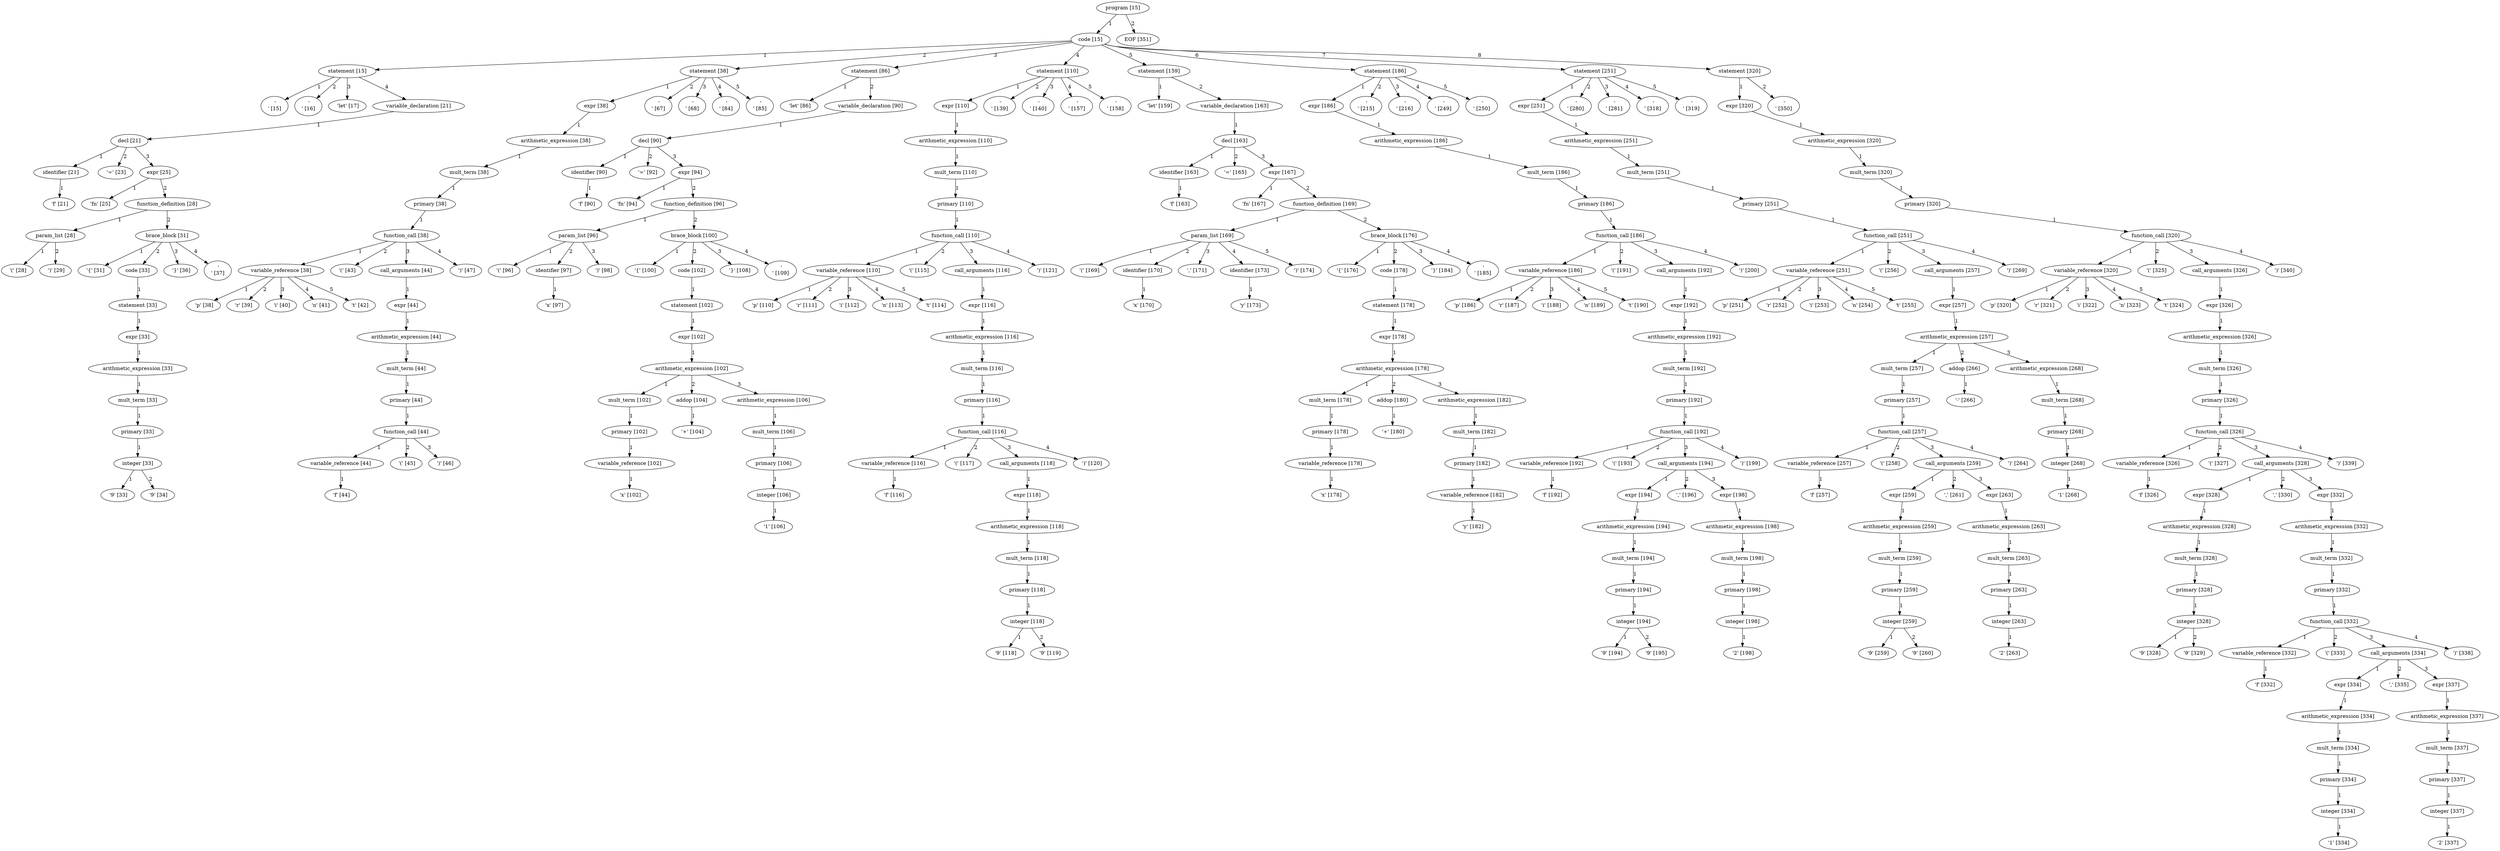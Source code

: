 digraph arpeggio_graph {
1825541896768 [label="program [15]"];
1825541896768->1825541895616 [label="1"]

1825541895616 [label="code [15]"];
1825541895616->1825539228992 [label="1"]

1825539228992 [label="statement [15]"];
1825539228992->1825539109600 [label="1"]

1825539109600 [label=" '\n' [15]"];
1825539228992->1825539109712 [label="2"]

1825539109712 [label=" '\n' [16]"];
1825539228992->1825539109824 [label="3"]

1825539109824 [label=" 'let' [17]"];
1825539228992->1825539229120 [label="4"]

1825539229120 [label="variable_declaration [21]"];
1825539229120->1825539229504 [label="1"]

1825539229504 [label="decl [21]"];
1825539229504->1825539228224 [label="1"]

1825539228224 [label="identifier [21]"];
1825539228224->1825539109936 [label="1"]

1825539109936 [label=" 'f' [21]"];
1825539229504->1825539110048 [label="2"]

1825539110048 [label=" '=' [23]"];
1825539229504->1825539229632 [label="3"]

1825539229632 [label="expr [25]"];
1825539229632->1825539110160 [label="1"]

1825539110160 [label=" 'fn' [25]"];
1825539229632->1825539229760 [label="2"]

1825539229760 [label="function_definition [28]"];
1825539229760->1825539228480 [label="1"]

1825539228480 [label="param_list [28]"];
1825539228480->1825539110384 [label="1"]

1825539110384 [label=" '(' [28]"];
1825539228480->1825539110496 [label="2"]

1825539110496 [label=" ')' [29]"];
1825539229760->1825539229888 [label="2"]

1825539229888 [label="brace_block [31]"];
1825539229888->1825539110272 [label="1"]

1825539110272 [label=" '{' [31]"];
1825539229888->1825541894208 [label="2"]

1825541894208 [label="code [33]"];
1825541894208->1825539231552 [label="1"]

1825539231552 [label="statement [33]"];
1825539231552->1825539231424 [label="1"]

1825539231424 [label="expr [33]"];
1825539231424->1825539231296 [label="1"]

1825539231296 [label="arithmetic_expression [33]"];
1825539231296->1825539231168 [label="1"]

1825539231168 [label="mult_term [33]"];
1825539231168->1825539231040 [label="1"]

1825539231040 [label="primary [33]"];
1825539231040->1825539230912 [label="1"]

1825539230912 [label="integer [33]"];
1825539230912->1825539112176 [label="1"]

1825539112176 [label=" '9' [33]"];
1825539230912->1825539112288 [label="2"]

1825539112288 [label=" '9' [34]"];
1825539229888->1825539112400 [label="3"]

1825539112400 [label=" '}' [36]"];
1825539229888->1825539112512 [label="4"]

1825539112512 [label=" '\n' [37]"];
1825541895616->1825539230144 [label="2"]

1825539230144 [label="statement [38]"];
1825539230144->1825620880832 [label="1"]

1825620880832 [label="expr [38]"];
1825620880832->1825620880704 [label="1"]

1825620880704 [label="arithmetic_expression [38]"];
1825620880704->1825620880576 [label="1"]

1825620880576 [label="mult_term [38]"];
1825620880576->1825620880448 [label="1"]

1825620880448 [label="primary [38]"];
1825620880448->1825620880320 [label="1"]

1825620880320 [label="function_call [38]"];
1825620880320->1825614965440 [label="1"]

1825614965440 [label="variable_reference [38]"];
1825614965440->1825611185056 [label="1"]

1825611185056 [label=" 'p' [38]"];
1825614965440->1825611185168 [label="2"]

1825611185168 [label=" 'r' [39]"];
1825614965440->1825611185280 [label="3"]

1825611185280 [label=" 'i' [40]"];
1825614965440->1825611185392 [label="4"]

1825611185392 [label=" 'n' [41]"];
1825614965440->1825611185504 [label="5"]

1825611185504 [label=" 't' [42]"];
1825620880320->1825611185616 [label="2"]

1825611185616 [label=" '(' [43]"];
1825620880320->1825620880192 [label="3"]

1825620880192 [label="call_arguments [44]"];
1825620880192->1825620880064 [label="1"]

1825620880064 [label="expr [44]"];
1825620880064->1825620879936 [label="1"]

1825620879936 [label="arithmetic_expression [44]"];
1825620879936->1825620879808 [label="1"]

1825620879808 [label="mult_term [44]"];
1825620879808->1825620879680 [label="1"]

1825620879680 [label="primary [44]"];
1825620879680->1825620879552 [label="1"]

1825620879552 [label="function_call [44]"];
1825620879552->1825620879424 [label="1"]

1825620879424 [label="variable_reference [44]"];
1825620879424->1825619953584 [label="1"]

1825619953584 [label=" 'f' [44]"];
1825620879552->1825619953696 [label="2"]

1825619953696 [label=" '(' [45]"];
1825620879552->1825619953808 [label="3"]

1825619953808 [label=" ')' [46]"];
1825620880320->1825619953920 [label="4"]

1825619953920 [label=" ')' [47]"];
1825539230144->1825619954032 [label="2"]

1825619954032 [label=" '\n' [67]"];
1825539230144->1825619954144 [label="3"]

1825619954144 [label=" '\n' [68]"];
1825539230144->1825619954592 [label="4"]

1825619954592 [label=" '\n' [84]"];
1825539230144->1825619954704 [label="5"]

1825619954704 [label=" '\n' [85]"];
1825541895616->1825539230016 [label="3"]

1825539230016 [label="statement [86]"];
1825539230016->1825539112848 [label="1"]

1825539112848 [label=" 'let' [86]"];
1825539230016->1825539230784 [label="2"]

1825539230784 [label="variable_declaration [90]"];
1825539230784->1825538671552 [label="1"]

1825538671552 [label="decl [90]"];
1825538671552->1825539228608 [label="1"]

1825539228608 [label="identifier [90]"];
1825539228608->1825539110608 [label="1"]

1825539110608 [label=" 'f' [90]"];
1825538671552->1825539110720 [label="2"]

1825539110720 [label=" '=' [92]"];
1825538671552->1825538672192 [label="3"]

1825538672192 [label="expr [94]"];
1825538672192->1825539111952 [label="1"]

1825539111952 [label=" 'fn' [94]"];
1825538672192->1825538671168 [label="2"]

1825538671168 [label="function_definition [96]"];
1825538671168->1825539228736 [label="1"]

1825539228736 [label="param_list [96]"];
1825539228736->1825539111280 [label="1"]

1825539111280 [label=" '(' [96]"];
1825539228736->1825539230656 [label="2"]

1825539230656 [label="identifier [97]"];
1825539230656->1825539111392 [label="1"]

1825539111392 [label=" 'x' [97]"];
1825539228736->1825539111056 [label="3"]

1825539111056 [label=" ')' [98]"];
1825538671168->1825538934336 [label="2"]

1825538934336 [label="brace_block [100]"];
1825538934336->1825539111168 [label="1"]

1825539111168 [label=" '{' [100]"];
1825538934336->1825541895232 [label="2"]

1825541895232 [label="code [102]"];
1825541895232->1825541894848 [label="1"]

1825541894848 [label="statement [102]"];
1825541894848->1825541894720 [label="1"]

1825541894720 [label="expr [102]"];
1825541894720->1825541894592 [label="1"]

1825541894592 [label="arithmetic_expression [102]"];
1825541894592->1825541895104 [label="1"]

1825541895104 [label="mult_term [102]"];
1825541895104->1825541894976 [label="1"]

1825541894976 [label="primary [102]"];
1825541894976->1825541896128 [label="1"]

1825541896128 [label="variable_reference [102]"];
1825541896128->1825539804064 [label="1"]

1825539804064 [label=" 'x' [102]"];
1825541894592->1825541897280 [label="2"]

1825541897280 [label="addop [104]"];
1825541897280->1825539803952 [label="1"]

1825539803952 [label=" '+' [104]"];
1825541894592->1825541894464 [label="3"]

1825541894464 [label="arithmetic_expression [106]"];
1825541894464->1825541894336 [label="1"]

1825541894336 [label="mult_term [106]"];
1825541894336->1825541895744 [label="1"]

1825541895744 [label="primary [106]"];
1825541895744->1825541896256 [label="1"]

1825541896256 [label="integer [106]"];
1825541896256->1825539804624 [label="1"]

1825539804624 [label=" '1' [106]"];
1825538934336->1825539804512 [label="3"]

1825539804512 [label=" '}' [108]"];
1825538934336->1825539804736 [label="4"]

1825539804736 [label=" '\n' [109]"];
1825541895616->1825539229376 [label="4"]

1825539229376 [label="statement [110]"];
1825539229376->1825553230272 [label="1"]

1825553230272 [label="expr [110]"];
1825553230272->1825553230144 [label="1"]

1825553230144 [label="arithmetic_expression [110]"];
1825553230144->1825553230016 [label="1"]

1825553230016 [label="mult_term [110]"];
1825553230016->1825553229888 [label="1"]

1825553229888 [label="primary [110]"];
1825553229888->1825553229760 [label="1"]

1825553229760 [label="function_call [110]"];
1825553229760->1825544188864 [label="1"]

1825544188864 [label="variable_reference [110]"];
1825544188864->1825544184096 [label="1"]

1825544184096 [label=" 'p' [110]"];
1825544188864->1825544184208 [label="2"]

1825544184208 [label=" 'r' [111]"];
1825544188864->1825544184320 [label="3"]

1825544184320 [label=" 'i' [112]"];
1825544188864->1825544184432 [label="4"]

1825544184432 [label=" 'n' [113]"];
1825544188864->1825544184544 [label="5"]

1825544184544 [label=" 't' [114]"];
1825553229760->1825544184656 [label="2"]

1825544184656 [label=" '(' [115]"];
1825553229760->1825553229632 [label="3"]

1825553229632 [label="call_arguments [116]"];
1825553229632->1825553229504 [label="1"]

1825553229504 [label="expr [116]"];
1825553229504->1825553229376 [label="1"]

1825553229376 [label="arithmetic_expression [116]"];
1825553229376->1825553229248 [label="1"]

1825553229248 [label="mult_term [116]"];
1825553229248->1825553229120 [label="1"]

1825553229120 [label="primary [116]"];
1825553229120->1825553228992 [label="1"]

1825553228992 [label="function_call [116]"];
1825553228992->1825552660416 [label="1"]

1825552660416 [label="variable_reference [116]"];
1825552660416->1825547775664 [label="1"]

1825547775664 [label=" 'f' [116]"];
1825553228992->1825547775776 [label="2"]

1825547775776 [label=" '(' [117]"];
1825553228992->1825553228864 [label="3"]

1825553228864 [label="call_arguments [118]"];
1825553228864->1825553228736 [label="1"]

1825553228736 [label="expr [118]"];
1825553228736->1825553228608 [label="1"]

1825553228608 [label="arithmetic_expression [118]"];
1825553228608->1825553228480 [label="1"]

1825553228480 [label="mult_term [118]"];
1825553228480->1825553228352 [label="1"]

1825553228352 [label="primary [118]"];
1825553228352->1825553228224 [label="1"]

1825553228224 [label="integer [118]"];
1825553228224->1825552967152 [label="1"]

1825552967152 [label=" '9' [118]"];
1825553228224->1825552967264 [label="2"]

1825552967264 [label=" '9' [119]"];
1825553228992->1825552967376 [label="4"]

1825552967376 [label=" ')' [120]"];
1825553229760->1825552967488 [label="4"]

1825552967488 [label=" ')' [121]"];
1825539229376->1825552967600 [label="2"]

1825552967600 [label=" '\n' [139]"];
1825539229376->1825552967712 [label="3"]

1825552967712 [label=" '\n' [140]"];
1825539229376->1825552968160 [label="4"]

1825552968160 [label=" '\n' [157]"];
1825539229376->1825552968272 [label="5"]

1825552968272 [label=" '\n' [158]"];
1825541895616->1825541896640 [label="5"]

1825541896640 [label="statement [159]"];
1825541896640->1825538647312 [label="1"]

1825538647312 [label=" 'let' [159]"];
1825541896640->1825541896384 [label="2"]

1825541896384 [label="variable_declaration [163]"];
1825541896384->1825538819648 [label="1"]

1825538819648 [label="decl [163]"];
1825538819648->1825539229248 [label="1"]

1825539229248 [label="identifier [163]"];
1825539229248->1825539111728 [label="1"]

1825539111728 [label=" 'f' [163]"];
1825538819648->1825539112736 [label="2"]

1825539112736 [label=" '=' [165]"];
1825538819648->1825538820160 [label="3"]

1825538820160 [label="expr [167]"];
1825538820160->1825539110832 [label="1"]

1825539110832 [label=" 'fn' [167]"];
1825538820160->1825538819264 [label="2"]

1825538819264 [label="function_definition [169]"];
1825538819264->1825539230528 [label="1"]

1825539230528 [label="param_list [169]"];
1825539230528->1825539111616 [label="1"]

1825539111616 [label=" '(' [169]"];
1825539230528->1825539230272 [label="2"]

1825539230272 [label="identifier [170]"];
1825539230272->1825539111504 [label="1"]

1825539111504 [label=" 'x' [170]"];
1825539230528->1825539111840 [label="3"]

1825539111840 [label=" ',' [171]"];
1825539230528->1825539230400 [label="4"]

1825539230400 [label="identifier [173]"];
1825539230400->1825539112624 [label="1"]

1825539112624 [label=" 'y' [173]"];
1825539230528->1825539112064 [label="5"]

1825539112064 [label=" ')' [174]"];
1825538819264->1825538819776 [label="2"]

1825538819776 [label="brace_block [176]"];
1825538819776->1825507804992 [label="1"]

1825507804992 [label=" '{' [176]"];
1825538819776->1825614963008 [label="2"]

1825614963008 [label="code [178]"];
1825614963008->1825614963136 [label="1"]

1825614963136 [label="statement [178]"];
1825614963136->1825614963264 [label="1"]

1825614963264 [label="expr [178]"];
1825614963264->1825614965184 [label="1"]

1825614965184 [label="arithmetic_expression [178]"];
1825614965184->1825614965568 [label="1"]

1825614965568 [label="mult_term [178]"];
1825614965568->1825614965696 [label="1"]

1825614965696 [label="primary [178]"];
1825614965696->1825614965824 [label="1"]

1825614965824 [label="variable_reference [178]"];
1825614965824->1825544812688 [label="1"]

1825544812688 [label=" 'x' [178]"];
1825614965184->1825614966592 [label="2"]

1825614966592 [label="addop [180]"];
1825614966592->1825544810896 [label="1"]

1825544810896 [label=" '+' [180]"];
1825614965184->1825614965312 [label="3"]

1825614965312 [label="arithmetic_expression [182]"];
1825614965312->1825614964416 [label="1"]

1825614964416 [label="mult_term [182]"];
1825614964416->1825614964544 [label="1"]

1825614964544 [label="primary [182]"];
1825614964544->1825614964672 [label="1"]

1825614964672 [label="variable_reference [182]"];
1825614964672->1825544811904 [label="1"]

1825544811904 [label=" 'y' [182]"];
1825538819776->1825544812016 [label="3"]

1825544812016 [label=" '}' [184]"];
1825538819776->1825544811792 [label="4"]

1825544811792 [label=" '\n' [185]"];
1825541895616->1825541895488 [label="6"]

1825541895488 [label="statement [186]"];
1825541895488->1825606015936 [label="1"]

1825606015936 [label="expr [186]"];
1825606015936->1825606015808 [label="1"]

1825606015808 [label="arithmetic_expression [186]"];
1825606015808->1825606015680 [label="1"]

1825606015680 [label="mult_term [186]"];
1825606015680->1825606015552 [label="1"]

1825606015552 [label="primary [186]"];
1825606015552->1825606015424 [label="1"]

1825606015424 [label="function_call [186]"];
1825606015424->1825582618304 [label="1"]

1825582618304 [label="variable_reference [186]"];
1825582618304->1825582547568 [label="1"]

1825582547568 [label=" 'p' [186]"];
1825582618304->1825582547680 [label="2"]

1825582547680 [label=" 'r' [187]"];
1825582618304->1825582547792 [label="3"]

1825582547792 [label=" 'i' [188]"];
1825582618304->1825582547904 [label="4"]

1825582547904 [label=" 'n' [189]"];
1825582618304->1825582548016 [label="5"]

1825582548016 [label=" 't' [190]"];
1825606015424->1825582548128 [label="2"]

1825582548128 [label=" '(' [191]"];
1825606015424->1825606015296 [label="3"]

1825606015296 [label="call_arguments [192]"];
1825606015296->1825606015168 [label="1"]

1825606015168 [label="expr [192]"];
1825606015168->1825606015040 [label="1"]

1825606015040 [label="arithmetic_expression [192]"];
1825606015040->1825606014912 [label="1"]

1825606014912 [label="mult_term [192]"];
1825606014912->1825606014784 [label="1"]

1825606014784 [label="primary [192]"];
1825606014784->1825606014656 [label="1"]

1825606014656 [label="function_call [192]"];
1825606014656->1825604623808 [label="1"]

1825604623808 [label="variable_reference [192]"];
1825604623808->1825604221968 [label="1"]

1825604221968 [label=" 'f' [192]"];
1825606014656->1825604222080 [label="2"]

1825604222080 [label=" '(' [193]"];
1825606014656->1825606014528 [label="3"]

1825606014528 [label="call_arguments [194]"];
1825606014528->1825605315008 [label="1"]

1825605315008 [label="expr [194]"];
1825605315008->1825605314880 [label="1"]

1825605314880 [label="arithmetic_expression [194]"];
1825605314880->1825605314752 [label="1"]

1825605314752 [label="mult_term [194]"];
1825605314752->1825605314624 [label="1"]

1825605314624 [label="primary [194]"];
1825605314624->1825605314496 [label="1"]

1825605314496 [label="integer [194]"];
1825605314496->1825605399376 [label="1"]

1825605399376 [label=" '9' [194]"];
1825605314496->1825605399488 [label="2"]

1825605399488 [label=" '9' [195]"];
1825606014528->1825605399600 [label="2"]

1825605399600 [label=" ',' [196]"];
1825606014528->1825606014400 [label="3"]

1825606014400 [label="expr [198]"];
1825606014400->1825606014272 [label="1"]

1825606014272 [label="arithmetic_expression [198]"];
1825606014272->1825606014144 [label="1"]

1825606014144 [label="mult_term [198]"];
1825606014144->1825606014016 [label="1"]

1825606014016 [label="primary [198]"];
1825606014016->1825606013888 [label="1"]

1825606013888 [label="integer [198]"];
1825606013888->1825605400496 [label="1"]

1825605400496 [label=" '2' [198]"];
1825606014656->1825605400608 [label="4"]

1825605400608 [label=" ')' [199]"];
1825606015424->1825605400720 [label="4"]

1825605400720 [label=" ')' [200]"];
1825541895488->1825605400832 [label="2"]

1825605400832 [label=" '\n' [215]"];
1825541895488->1825605400944 [label="3"]

1825605400944 [label=" '\n' [216]"];
1825541895488->1825605401392 [label="4"]

1825605401392 [label=" '\n' [249]"];
1825541895488->1825605401504 [label="5"]

1825605401504 [label=" '\n' [250]"];
1825541895616->1825541897536 [label="7"]

1825541897536 [label="statement [251]"];
1825541897536->1825568934208 [label="1"]

1825568934208 [label="expr [251]"];
1825568934208->1825568934080 [label="1"]

1825568934080 [label="arithmetic_expression [251]"];
1825568934080->1825568933952 [label="1"]

1825568933952 [label="mult_term [251]"];
1825568933952->1825568933824 [label="1"]

1825568933824 [label="primary [251]"];
1825568933824->1825568933696 [label="1"]

1825568933696 [label="function_call [251]"];
1825568933696->1825557471296 [label="1"]

1825557471296 [label="variable_reference [251]"];
1825557471296->1825556577744 [label="1"]

1825556577744 [label=" 'p' [251]"];
1825557471296->1825556577856 [label="2"]

1825556577856 [label=" 'r' [252]"];
1825557471296->1825556577968 [label="3"]

1825556577968 [label=" 'i' [253]"];
1825557471296->1825556578080 [label="4"]

1825556578080 [label=" 'n' [254]"];
1825557471296->1825556578192 [label="5"]

1825556578192 [label=" 't' [255]"];
1825568933696->1825557475392 [label="2"]

1825557475392 [label=" '(' [256]"];
1825568933696->1825568933568 [label="3"]

1825568933568 [label="call_arguments [257]"];
1825568933568->1825568933440 [label="1"]

1825568933440 [label="expr [257]"];
1825568933440->1825568933312 [label="1"]

1825568933312 [label="arithmetic_expression [257]"];
1825568933312->1825568702144 [label="1"]

1825568702144 [label="mult_term [257]"];
1825568702144->1825568702016 [label="1"]

1825568702016 [label="primary [257]"];
1825568702016->1825568701888 [label="1"]

1825568701888 [label="function_call [257]"];
1825568701888->1825559758144 [label="1"]

1825559758144 [label="variable_reference [257]"];
1825559758144->1825559394336 [label="1"]

1825559394336 [label=" 'f' [257]"];
1825568701888->1825559394448 [label="2"]

1825559394448 [label=" '(' [258]"];
1825568701888->1825568701760 [label="3"]

1825568701760 [label="call_arguments [259]"];
1825568701760->1825568698688 [label="1"]

1825568698688 [label="expr [259]"];
1825568698688->1825568698560 [label="1"]

1825568698560 [label="arithmetic_expression [259]"];
1825568698560->1825568698432 [label="1"]

1825568698432 [label="mult_term [259]"];
1825568698432->1825559760704 [label="1"]

1825559760704 [label="primary [259]"];
1825559760704->1825559760576 [label="1"]

1825559760576 [label="integer [259]"];
1825559760576->1825559396128 [label="1"]

1825559396128 [label=" '9' [259]"];
1825559760576->1825559396240 [label="2"]

1825559396240 [label=" '9' [260]"];
1825568701760->1825568702528 [label="2"]

1825568702528 [label=" ',' [261]"];
1825568701760->1825568701632 [label="3"]

1825568701632 [label="expr [263]"];
1825568701632->1825568701504 [label="1"]

1825568701504 [label="arithmetic_expression [263]"];
1825568701504->1825568701376 [label="1"]

1825568701376 [label="mult_term [263]"];
1825568701376->1825568701248 [label="1"]

1825568701248 [label="primary [263]"];
1825568701248->1825568701120 [label="1"]

1825568701120 [label="integer [263]"];
1825568701120->1825568703424 [label="1"]

1825568703424 [label=" '2' [263]"];
1825568701888->1825568703536 [label="4"]

1825568703536 [label=" ')' [264]"];
1825568933312->1825568702272 [label="2"]

1825568702272 [label="addop [266]"];
1825568702272->1825568703648 [label="1"]

1825568703648 [label=" '-' [266]"];
1825568933312->1825568933184 [label="3"]

1825568933184 [label="arithmetic_expression [268]"];
1825568933184->1825568933056 [label="1"]

1825568933056 [label="mult_term [268]"];
1825568933056->1825568932928 [label="1"]

1825568932928 [label="primary [268]"];
1825568932928->1825568932800 [label="1"]

1825568932800 [label="integer [268]"];
1825568932800->1825568704096 [label="1"]

1825568704096 [label=" '1' [268]"];
1825568933696->1825568704208 [label="4"]

1825568704208 [label=" ')' [269]"];
1825541897536->1825568704320 [label="2"]

1825568704320 [label=" '\n' [280]"];
1825541897536->1825568704432 [label="3"]

1825568704432 [label=" '\n' [281]"];
1825541897536->1825568704880 [label="4"]

1825568704880 [label=" '\n' [318]"];
1825541897536->1825568704992 [label="5"]

1825568704992 [label=" '\n' [319]"];
1825541895616->1825541896896 [label="8"]

1825541896896 [label="statement [320]"];
1825541896896->1825993345984 [label="1"]

1825993345984 [label="expr [320]"];
1825993345984->1825993345856 [label="1"]

1825993345856 [label="arithmetic_expression [320]"];
1825993345856->1825993345728 [label="1"]

1825993345728 [label="mult_term [320]"];
1825993345728->1825993345600 [label="1"]

1825993345600 [label="primary [320]"];
1825993345600->1825993345472 [label="1"]

1825993345472 [label="function_call [320]"];
1825993345472->1825937917248 [label="1"]

1825937917248 [label="variable_reference [320]"];
1825937917248->1825937692032 [label="1"]

1825937692032 [label=" 'p' [320]"];
1825937917248->1825937692144 [label="2"]

1825937692144 [label=" 'r' [321]"];
1825937917248->1825937692256 [label="3"]

1825937692256 [label=" 'i' [322]"];
1825937917248->1825937692368 [label="4"]

1825937692368 [label=" 'n' [323]"];
1825937917248->1825937692480 [label="5"]

1825937692480 [label=" 't' [324]"];
1825993345472->1825937692592 [label="2"]

1825937692592 [label=" '(' [325]"];
1825993345472->1825993345344 [label="3"]

1825993345344 [label="call_arguments [326]"];
1825993345344->1825993345216 [label="1"]

1825993345216 [label="expr [326]"];
1825993345216->1825993345088 [label="1"]

1825993345088 [label="arithmetic_expression [326]"];
1825993345088->1825993344960 [label="1"]

1825993344960 [label="mult_term [326]"];
1825993344960->1825993344832 [label="1"]

1825993344832 [label="primary [326]"];
1825993344832->1825993344704 [label="1"]

1825993344704 [label="function_call [326]"];
1825993344704->1825988519872 [label="1"]

1825988519872 [label="variable_reference [326]"];
1825988519872->1825988159520 [label="1"]

1825988159520 [label=" 'f' [326]"];
1825993344704->1825988159632 [label="2"]

1825988159632 [label=" '(' [327]"];
1825993344704->1825993344576 [label="3"]

1825993344576 [label="call_arguments [328]"];
1825993344576->1825988969408 [label="1"]

1825988969408 [label="expr [328]"];
1825988969408->1825988969280 [label="1"]

1825988969280 [label="arithmetic_expression [328]"];
1825988969280->1825988969152 [label="1"]

1825988969152 [label="mult_term [328]"];
1825988969152->1825988969024 [label="1"]

1825988969024 [label="primary [328]"];
1825988969024->1825988968896 [label="1"]

1825988968896 [label="integer [328]"];
1825988968896->1825988161312 [label="1"]

1825988161312 [label=" '9' [328]"];
1825988968896->1825988161424 [label="2"]

1825988161424 [label=" '9' [329]"];
1825993344576->1825989066816 [label="2"]

1825989066816 [label=" ',' [330]"];
1825993344576->1825993344448 [label="3"]

1825993344448 [label="expr [332]"];
1825993344448->1825993344320 [label="1"]

1825993344320 [label="arithmetic_expression [332]"];
1825993344320->1825993344192 [label="1"]

1825993344192 [label="mult_term [332]"];
1825993344192->1825993344064 [label="1"]

1825993344064 [label="primary [332]"];
1825993344064->1825993343936 [label="1"]

1825993343936 [label="function_call [332]"];
1825993343936->1825992698560 [label="1"]

1825992698560 [label="variable_reference [332]"];
1825992698560->1825992019632 [label="1"]

1825992019632 [label=" 'f' [332]"];
1825993343936->1825992019744 [label="2"]

1825992019744 [label=" '(' [333]"];
1825993343936->1825993343808 [label="3"]

1825993343808 [label="call_arguments [334]"];
1825993343808->1825993057984 [label="1"]

1825993057984 [label="expr [334]"];
1825993057984->1825993057856 [label="1"]

1825993057856 [label="arithmetic_expression [334]"];
1825993057856->1825993057728 [label="1"]

1825993057728 [label="mult_term [334]"];
1825993057728->1825993057600 [label="1"]

1825993057600 [label="primary [334]"];
1825993057600->1825993057472 [label="1"]

1825993057472 [label="integer [334]"];
1825993057472->1825992983264 [label="1"]

1825992983264 [label=" '1' [334]"];
1825993343808->1825992983376 [label="2"]

1825992983376 [label=" ',' [335]"];
1825993343808->1825993343680 [label="3"]

1825993343680 [label="expr [337]"];
1825993343680->1825993343552 [label="1"]

1825993343552 [label="arithmetic_expression [337]"];
1825993343552->1825993343424 [label="1"]

1825993343424 [label="mult_term [337]"];
1825993343424->1825993343296 [label="1"]

1825993343296 [label="primary [337]"];
1825993343296->1825993343168 [label="1"]

1825993343168 [label="integer [337]"];
1825993343168->1825992984272 [label="1"]

1825992984272 [label=" '2' [337]"];
1825993343936->1825992984384 [label="4"]

1825992984384 [label=" ')' [338]"];
1825993344704->1825992984496 [label="4"]

1825992984496 [label=" ')' [339]"];
1825993345472->1825992984608 [label="4"]

1825992984608 [label=" ')' [340]"];
1825541896896->1825992984720 [label="2"]

1825992984720 [label=" '\n' [350]"];
1825541896768->1825539804960 [label="2"]

1825539804960 [label="EOF [351]"];
}